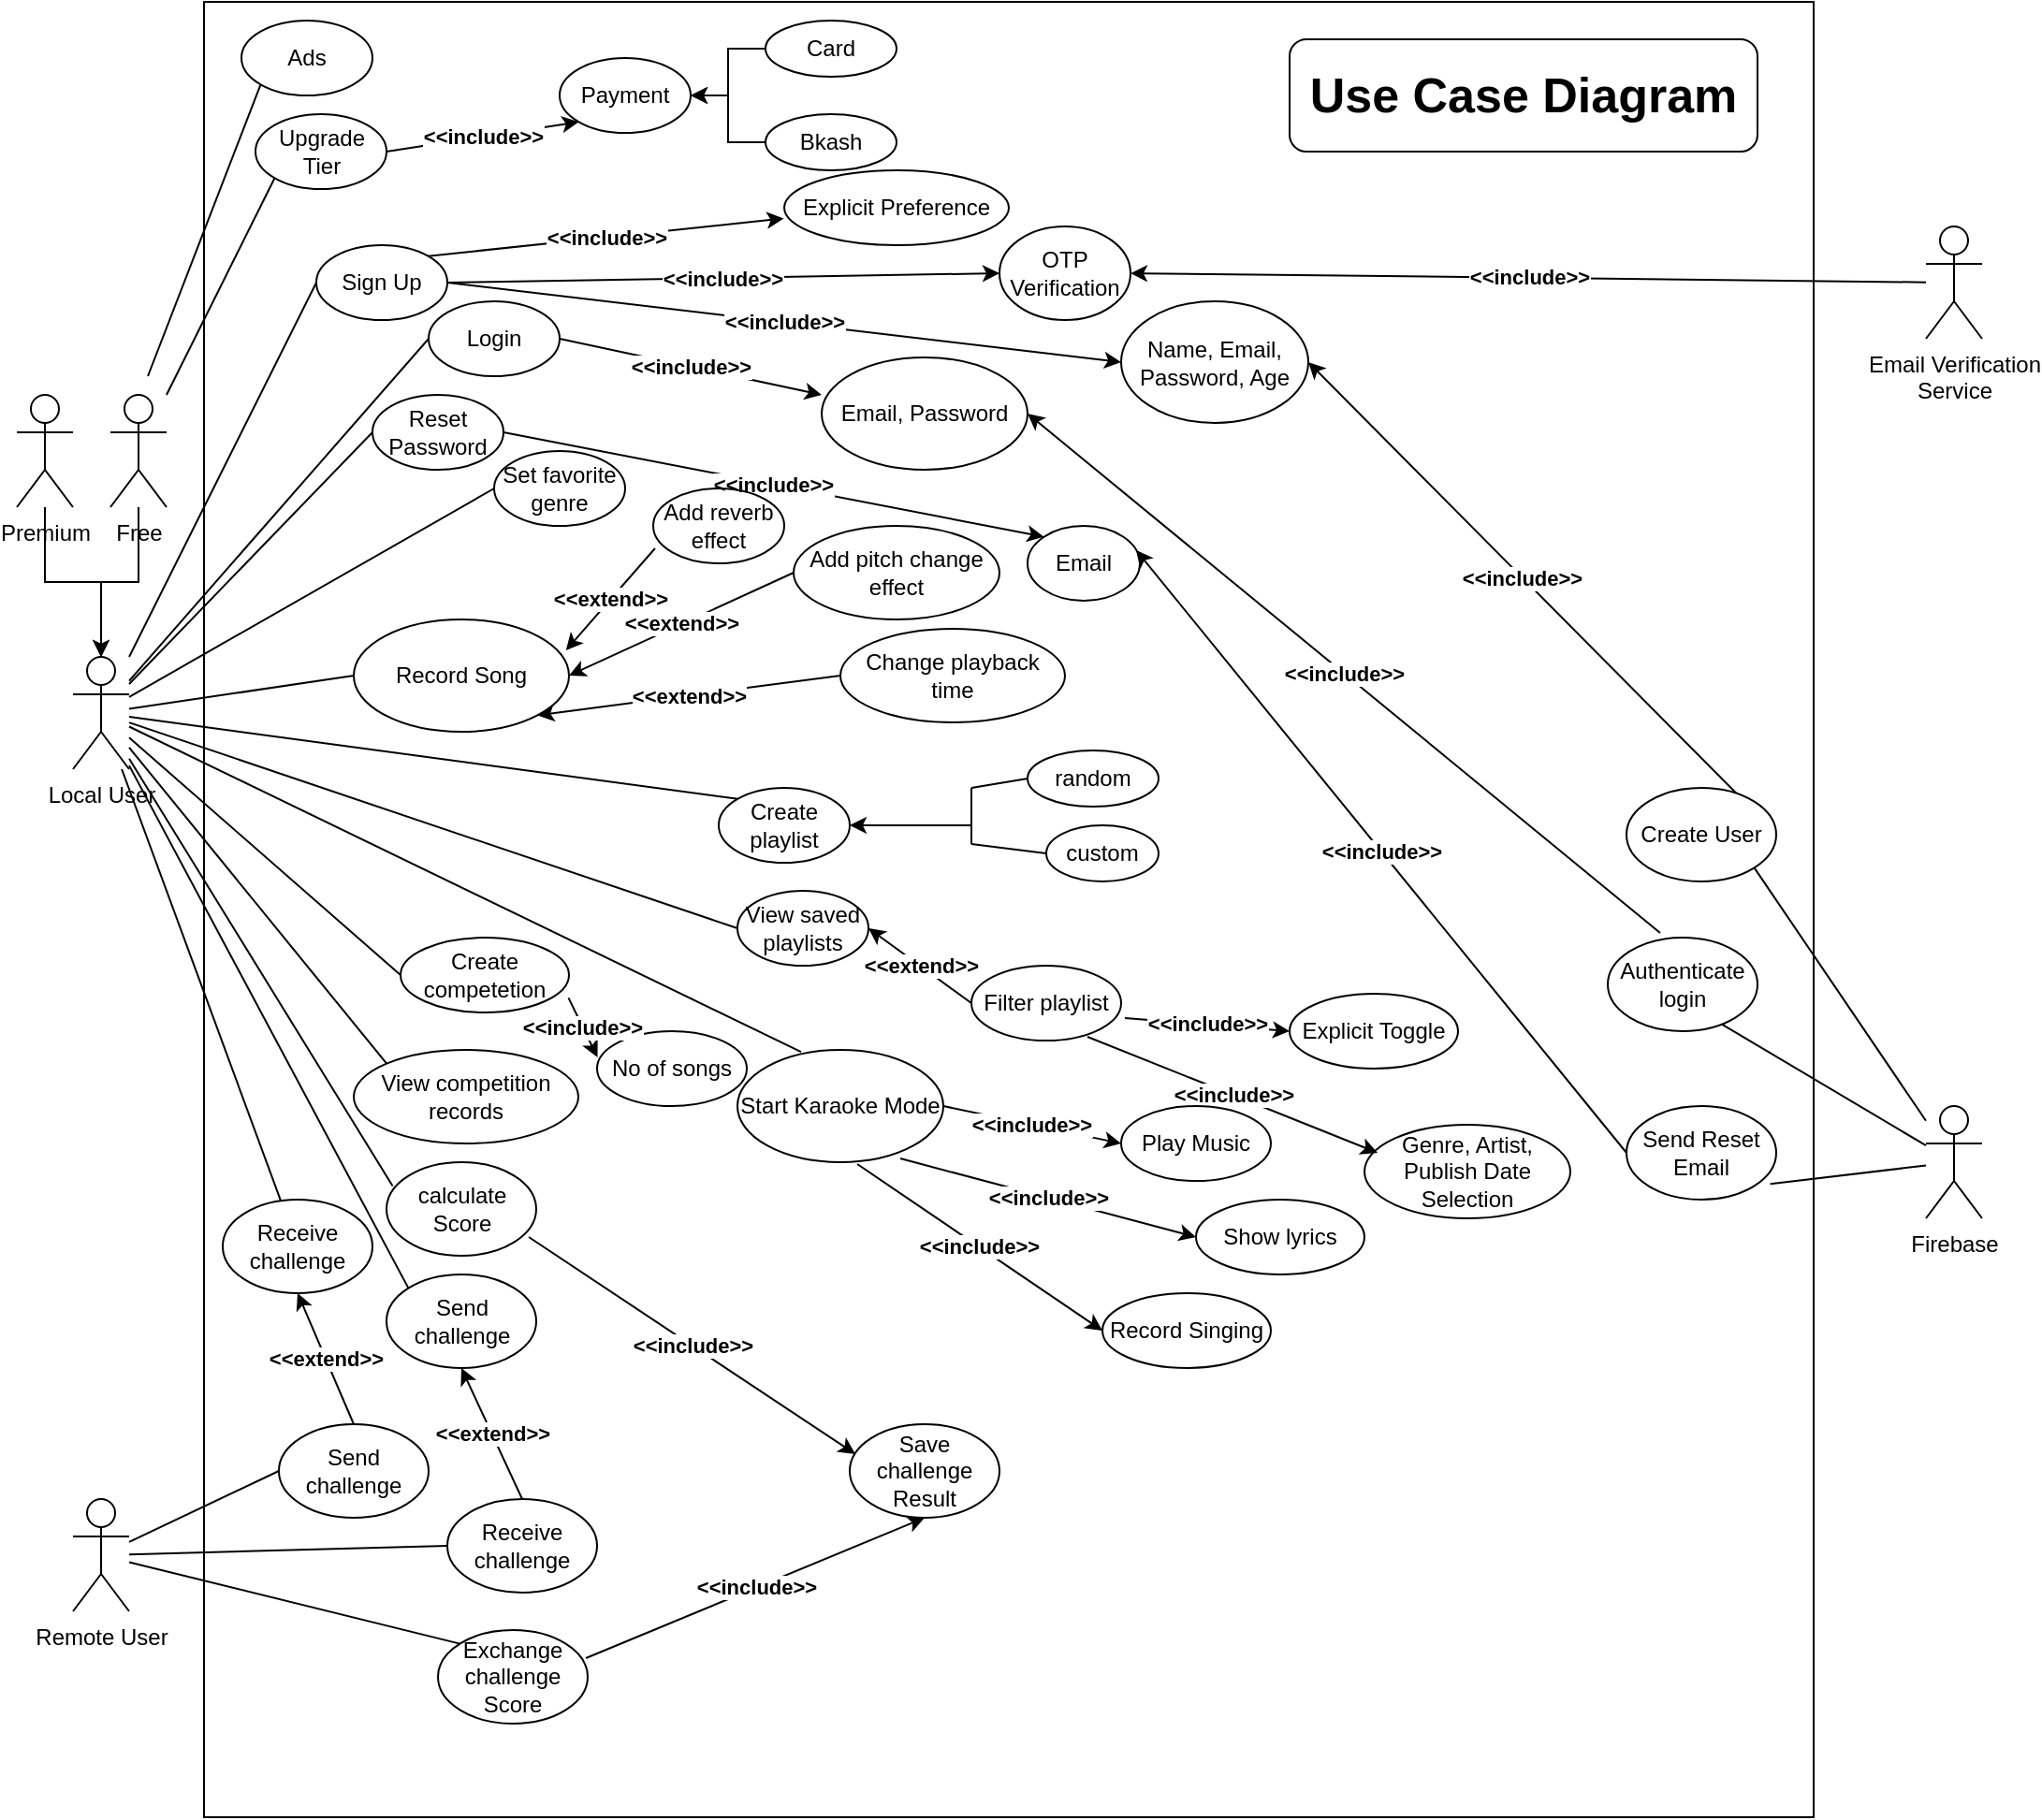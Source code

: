<mxfile version="21.0.8" type="github">
  <diagram id="2ZfzH0S7zcMxqfZ5n5ro" name="Page-1">
    <mxGraphModel dx="2017" dy="1116" grid="1" gridSize="10" guides="1" tooltips="1" connect="1" arrows="1" fold="1" page="1" pageScale="1" pageWidth="1100" pageHeight="1100" math="0" shadow="0">
      <root>
        <mxCell id="0" />
        <mxCell id="1" parent="0" />
        <mxCell id="YbTaxgyRkn1RMPvg63sF-40" value="" style="rounded=0;whiteSpace=wrap;html=1;fillColor=none;" parent="1" vertex="1">
          <mxGeometry x="110" y="40" width="860" height="970" as="geometry" />
        </mxCell>
        <mxCell id="YbTaxgyRkn1RMPvg63sF-171" value="" style="edgeStyle=orthogonalEdgeStyle;rounded=0;orthogonalLoop=1;jettySize=auto;html=1;fontSize=20;endArrow=classic;endFill=1;" parent="1" source="YbTaxgyRkn1RMPvg63sF-170" target="YbTaxgyRkn1RMPvg63sF-2" edge="1">
          <mxGeometry relative="1" as="geometry" />
        </mxCell>
        <mxCell id="YbTaxgyRkn1RMPvg63sF-174" value="" style="edgeStyle=orthogonalEdgeStyle;rounded=0;orthogonalLoop=1;jettySize=auto;html=1;fontSize=20;endArrow=classic;endFill=1;" parent="1" source="YbTaxgyRkn1RMPvg63sF-173" target="YbTaxgyRkn1RMPvg63sF-2" edge="1">
          <mxGeometry relative="1" as="geometry" />
        </mxCell>
        <mxCell id="YbTaxgyRkn1RMPvg63sF-2" value="Local User" style="shape=umlActor;verticalLabelPosition=bottom;verticalAlign=top;html=1;outlineConnect=0;fillColor=none;" parent="1" vertex="1">
          <mxGeometry x="40" y="390" width="30" height="60" as="geometry" />
        </mxCell>
        <mxCell id="YbTaxgyRkn1RMPvg63sF-6" value="Reset Password" style="ellipse;whiteSpace=wrap;html=1;fillColor=none;" parent="1" vertex="1">
          <mxGeometry x="200" y="250" width="70" height="40" as="geometry" />
        </mxCell>
        <mxCell id="YbTaxgyRkn1RMPvg63sF-7" value="Login" style="ellipse;whiteSpace=wrap;html=1;fillColor=none;" parent="1" vertex="1">
          <mxGeometry x="230" y="200" width="70" height="40" as="geometry" />
        </mxCell>
        <mxCell id="YbTaxgyRkn1RMPvg63sF-8" value="Sign Up" style="ellipse;whiteSpace=wrap;html=1;fillColor=none;" parent="1" vertex="1">
          <mxGeometry x="170" y="170" width="70" height="40" as="geometry" />
        </mxCell>
        <mxCell id="YbTaxgyRkn1RMPvg63sF-9" value="Name, Email, Password, Age" style="ellipse;whiteSpace=wrap;html=1;fillColor=none;" parent="1" vertex="1">
          <mxGeometry x="600" y="200" width="100" height="65" as="geometry" />
        </mxCell>
        <mxCell id="YbTaxgyRkn1RMPvg63sF-10" value="Email, Password" style="ellipse;whiteSpace=wrap;html=1;fillColor=none;" parent="1" vertex="1">
          <mxGeometry x="440" y="230" width="110" height="60" as="geometry" />
        </mxCell>
        <object label="&amp;lt;&amp;lt;include&amp;gt;&amp;gt;" id="YbTaxgyRkn1RMPvg63sF-28">
          <mxCell style="endArrow=classic;html=1;rounded=0;exitX=1;exitY=0.5;exitDx=0;exitDy=0;entryX=0;entryY=0.5;entryDx=0;entryDy=0;fontStyle=1" parent="1" source="YbTaxgyRkn1RMPvg63sF-8" target="YbTaxgyRkn1RMPvg63sF-9" edge="1">
            <mxGeometry width="50" height="50" relative="1" as="geometry">
              <mxPoint x="340" y="340" as="sourcePoint" />
              <mxPoint x="390" y="290" as="targetPoint" />
            </mxGeometry>
          </mxCell>
        </object>
        <mxCell id="YbTaxgyRkn1RMPvg63sF-37" value="&amp;lt;&amp;lt;include&amp;gt;&amp;gt;" style="endArrow=classic;html=1;rounded=0;exitX=1;exitY=0.5;exitDx=0;exitDy=0;fontStyle=1;entryX=0;entryY=0.333;entryDx=0;entryDy=0;entryPerimeter=0;" parent="1" source="YbTaxgyRkn1RMPvg63sF-7" target="YbTaxgyRkn1RMPvg63sF-10" edge="1">
          <mxGeometry width="50" height="50" relative="1" as="geometry">
            <mxPoint x="260" y="280" as="sourcePoint" />
            <mxPoint x="430" y="330" as="targetPoint" />
          </mxGeometry>
        </mxCell>
        <mxCell id="YbTaxgyRkn1RMPvg63sF-38" value="&amp;lt;&amp;lt;include&amp;gt;&amp;gt;" style="endArrow=classic;html=1;rounded=0;exitX=1;exitY=0.5;exitDx=0;exitDy=0;entryX=0;entryY=0;entryDx=0;entryDy=0;fontStyle=1" parent="1" source="YbTaxgyRkn1RMPvg63sF-6" target="YbTaxgyRkn1RMPvg63sF-58" edge="1">
          <mxGeometry width="50" height="50" relative="1" as="geometry">
            <mxPoint x="270" y="290" as="sourcePoint" />
            <mxPoint x="470" y="364" as="targetPoint" />
          </mxGeometry>
        </mxCell>
        <mxCell id="YbTaxgyRkn1RMPvg63sF-41" value="Explicit Preference" style="ellipse;whiteSpace=wrap;html=1;fillColor=none;" parent="1" vertex="1">
          <mxGeometry x="420" y="130" width="120" height="40" as="geometry" />
        </mxCell>
        <object label="&amp;lt;&amp;lt;include&amp;gt;&amp;gt;" id="YbTaxgyRkn1RMPvg63sF-42">
          <mxCell style="endArrow=classic;html=1;rounded=0;exitX=1;exitY=0;exitDx=0;exitDy=0;entryX=-0.002;entryY=0.644;entryDx=0;entryDy=0;fontStyle=1;entryPerimeter=0;" parent="1" source="YbTaxgyRkn1RMPvg63sF-8" target="YbTaxgyRkn1RMPvg63sF-41" edge="1">
            <mxGeometry width="50" height="50" relative="1" as="geometry">
              <mxPoint x="260.0" y="280.0" as="sourcePoint" />
              <mxPoint x="470.0" y="280.0" as="targetPoint" />
            </mxGeometry>
          </mxCell>
        </object>
        <mxCell id="YbTaxgyRkn1RMPvg63sF-43" value="Set favorite genre" style="ellipse;whiteSpace=wrap;html=1;fillColor=none;" parent="1" vertex="1">
          <mxGeometry x="265" y="280" width="70" height="40" as="geometry" />
        </mxCell>
        <mxCell id="YbTaxgyRkn1RMPvg63sF-46" value="" style="endArrow=none;html=1;rounded=0;entryX=0;entryY=0.5;entryDx=0;entryDy=0;" parent="1" source="YbTaxgyRkn1RMPvg63sF-2" target="YbTaxgyRkn1RMPvg63sF-43" edge="1">
          <mxGeometry width="50" height="50" relative="1" as="geometry">
            <mxPoint x="380" y="660" as="sourcePoint" />
            <mxPoint x="430" y="610" as="targetPoint" />
          </mxGeometry>
        </mxCell>
        <mxCell id="YbTaxgyRkn1RMPvg63sF-47" value="" style="endArrow=none;html=1;rounded=0;entryX=0;entryY=0.5;entryDx=0;entryDy=0;" parent="1" source="YbTaxgyRkn1RMPvg63sF-2" target="YbTaxgyRkn1RMPvg63sF-6" edge="1">
          <mxGeometry width="50" height="50" relative="1" as="geometry">
            <mxPoint x="110" y="348.947" as="sourcePoint" />
            <mxPoint x="190.0" y="450.0" as="targetPoint" />
          </mxGeometry>
        </mxCell>
        <mxCell id="YbTaxgyRkn1RMPvg63sF-48" value="" style="endArrow=none;html=1;rounded=0;entryX=0;entryY=0.5;entryDx=0;entryDy=0;" parent="1" source="YbTaxgyRkn1RMPvg63sF-2" target="YbTaxgyRkn1RMPvg63sF-8" edge="1">
          <mxGeometry width="50" height="50" relative="1" as="geometry">
            <mxPoint x="120" y="358.947" as="sourcePoint" />
            <mxPoint x="200.0" y="460.0" as="targetPoint" />
          </mxGeometry>
        </mxCell>
        <mxCell id="YbTaxgyRkn1RMPvg63sF-49" value="" style="endArrow=none;html=1;rounded=0;entryX=0;entryY=0.5;entryDx=0;entryDy=0;" parent="1" source="YbTaxgyRkn1RMPvg63sF-2" target="YbTaxgyRkn1RMPvg63sF-7" edge="1">
          <mxGeometry width="50" height="50" relative="1" as="geometry">
            <mxPoint x="130" y="368.947" as="sourcePoint" />
            <mxPoint x="210.0" y="470.0" as="targetPoint" />
          </mxGeometry>
        </mxCell>
        <mxCell id="YbTaxgyRkn1RMPvg63sF-50" value="View saved playlists" style="ellipse;whiteSpace=wrap;html=1;fillColor=none;" parent="1" vertex="1">
          <mxGeometry x="395" y="515" width="70" height="40" as="geometry" />
        </mxCell>
        <mxCell id="YbTaxgyRkn1RMPvg63sF-51" value="View competition records" style="ellipse;whiteSpace=wrap;html=1;fillColor=none;" parent="1" vertex="1">
          <mxGeometry x="190" y="600" width="120" height="50" as="geometry" />
        </mxCell>
        <mxCell id="YbTaxgyRkn1RMPvg63sF-52" value="" style="endArrow=none;html=1;rounded=0;entryX=0;entryY=0.5;entryDx=0;entryDy=0;" parent="1" source="YbTaxgyRkn1RMPvg63sF-2" target="YbTaxgyRkn1RMPvg63sF-50" edge="1">
          <mxGeometry width="50" height="50" relative="1" as="geometry">
            <mxPoint x="110" y="337.5" as="sourcePoint" />
            <mxPoint x="255" y="410.0" as="targetPoint" />
          </mxGeometry>
        </mxCell>
        <mxCell id="YbTaxgyRkn1RMPvg63sF-53" value="" style="endArrow=none;html=1;rounded=0;entryX=0;entryY=0;entryDx=0;entryDy=0;" parent="1" source="YbTaxgyRkn1RMPvg63sF-2" target="YbTaxgyRkn1RMPvg63sF-51" edge="1">
          <mxGeometry width="50" height="50" relative="1" as="geometry">
            <mxPoint x="120" y="347.5" as="sourcePoint" />
            <mxPoint x="265" y="420.0" as="targetPoint" />
          </mxGeometry>
        </mxCell>
        <mxCell id="YbTaxgyRkn1RMPvg63sF-54" value="Create playlist" style="ellipse;whiteSpace=wrap;html=1;fillColor=none;" parent="1" vertex="1">
          <mxGeometry x="385" y="460" width="70" height="40" as="geometry" />
        </mxCell>
        <mxCell id="YbTaxgyRkn1RMPvg63sF-55" value="" style="endArrow=none;html=1;rounded=0;entryX=0;entryY=0;entryDx=0;entryDy=0;" parent="1" source="YbTaxgyRkn1RMPvg63sF-2" target="YbTaxgyRkn1RMPvg63sF-54" edge="1">
          <mxGeometry width="50" height="50" relative="1" as="geometry">
            <mxPoint x="380" y="660" as="sourcePoint" />
            <mxPoint x="430" y="610" as="targetPoint" />
          </mxGeometry>
        </mxCell>
        <mxCell id="YbTaxgyRkn1RMPvg63sF-56" value="Create competetion" style="ellipse;whiteSpace=wrap;html=1;fillColor=none;" parent="1" vertex="1">
          <mxGeometry x="215" y="540" width="90" height="40" as="geometry" />
        </mxCell>
        <mxCell id="YbTaxgyRkn1RMPvg63sF-57" value="" style="endArrow=none;html=1;rounded=0;entryX=0;entryY=0.5;entryDx=0;entryDy=0;" parent="1" source="YbTaxgyRkn1RMPvg63sF-2" target="YbTaxgyRkn1RMPvg63sF-56" edge="1">
          <mxGeometry width="50" height="50" relative="1" as="geometry">
            <mxPoint x="109.082" y="360.0" as="sourcePoint" />
            <mxPoint x="210.0" y="575.0" as="targetPoint" />
          </mxGeometry>
        </mxCell>
        <mxCell id="YbTaxgyRkn1RMPvg63sF-58" value="Email" style="ellipse;whiteSpace=wrap;html=1;fillColor=none;" parent="1" vertex="1">
          <mxGeometry x="550" y="320" width="60" height="40" as="geometry" />
        </mxCell>
        <mxCell id="YbTaxgyRkn1RMPvg63sF-59" value="OTP Verification" style="ellipse;whiteSpace=wrap;html=1;fillColor=none;" parent="1" vertex="1">
          <mxGeometry x="535" y="160" width="70" height="50" as="geometry" />
        </mxCell>
        <object label="&amp;lt;&amp;lt;include&amp;gt;&amp;gt;" id="YbTaxgyRkn1RMPvg63sF-60">
          <mxCell style="endArrow=classic;html=1;rounded=0;exitX=1;exitY=0.5;exitDx=0;exitDy=0;entryX=0;entryY=0.5;entryDx=0;entryDy=0;fontStyle=1" parent="1" source="YbTaxgyRkn1RMPvg63sF-8" target="YbTaxgyRkn1RMPvg63sF-59" edge="1">
            <mxGeometry width="50" height="50" relative="1" as="geometry">
              <mxPoint x="210" y="250.0" as="sourcePoint" />
              <mxPoint x="360.0" y="297.5" as="targetPoint" />
            </mxGeometry>
          </mxCell>
        </object>
        <mxCell id="YbTaxgyRkn1RMPvg63sF-62" value="Email Verification&lt;br&gt;Service" style="shape=umlActor;verticalLabelPosition=bottom;verticalAlign=top;html=1;outlineConnect=0;fillColor=none;" parent="1" vertex="1">
          <mxGeometry x="1030" y="160" width="30" height="60" as="geometry" />
        </mxCell>
        <object label="&amp;lt;&amp;lt;include&amp;gt;&amp;gt;" id="YbTaxgyRkn1RMPvg63sF-65">
          <mxCell style="endArrow=classic;html=1;rounded=0;entryX=1;entryY=0.5;entryDx=0;entryDy=0;fontStyle=1" parent="1" source="YbTaxgyRkn1RMPvg63sF-62" target="YbTaxgyRkn1RMPvg63sF-59" edge="1">
            <mxGeometry width="50" height="50" relative="1" as="geometry">
              <mxPoint x="510" y="135.0" as="sourcePoint" />
              <mxPoint x="660.0" y="182.5" as="targetPoint" />
            </mxGeometry>
          </mxCell>
        </object>
        <mxCell id="YbTaxgyRkn1RMPvg63sF-70" value="Remote User" style="shape=umlActor;verticalLabelPosition=bottom;verticalAlign=top;html=1;outlineConnect=0;fillColor=none;" parent="1" vertex="1">
          <mxGeometry x="40" y="840" width="30" height="60" as="geometry" />
        </mxCell>
        <mxCell id="YbTaxgyRkn1RMPvg63sF-71" value="random" style="ellipse;whiteSpace=wrap;html=1;fillColor=none;" parent="1" vertex="1">
          <mxGeometry x="550" y="440" width="70" height="30" as="geometry" />
        </mxCell>
        <mxCell id="YbTaxgyRkn1RMPvg63sF-73" value="No of songs" style="ellipse;whiteSpace=wrap;html=1;fillColor=none;" parent="1" vertex="1">
          <mxGeometry x="320" y="590" width="80" height="40" as="geometry" />
        </mxCell>
        <mxCell id="YbTaxgyRkn1RMPvg63sF-74" value="&amp;lt;&amp;lt;include&amp;gt;&amp;gt;" style="endArrow=classic;html=1;rounded=0;exitX=0.997;exitY=0.804;exitDx=0;exitDy=0;entryX=0.003;entryY=0.35;entryDx=0;entryDy=0;fontStyle=1;exitPerimeter=0;entryPerimeter=0;" parent="1" source="YbTaxgyRkn1RMPvg63sF-56" target="YbTaxgyRkn1RMPvg63sF-73" edge="1">
          <mxGeometry width="50" height="50" relative="1" as="geometry">
            <mxPoint x="274.711" y="540.002" as="sourcePoint" />
            <mxPoint x="375.28" y="565.68" as="targetPoint" />
          </mxGeometry>
        </mxCell>
        <mxCell id="YbTaxgyRkn1RMPvg63sF-75" value="Filter playlist" style="ellipse;whiteSpace=wrap;html=1;fillColor=none;" parent="1" vertex="1">
          <mxGeometry x="520" y="555" width="80" height="40" as="geometry" />
        </mxCell>
        <mxCell id="YbTaxgyRkn1RMPvg63sF-76" value="&amp;lt;&amp;lt;extend&amp;gt;&amp;gt;" style="endArrow=classic;html=1;rounded=0;exitX=0;exitY=0.5;exitDx=0;exitDy=0;entryX=1;entryY=0.5;entryDx=0;entryDy=0;fontStyle=1" parent="1" source="YbTaxgyRkn1RMPvg63sF-75" target="YbTaxgyRkn1RMPvg63sF-50" edge="1">
          <mxGeometry width="50" height="50" relative="1" as="geometry">
            <mxPoint x="390.001" y="444.322" as="sourcePoint" />
            <mxPoint x="490.57" y="470.0" as="targetPoint" />
          </mxGeometry>
        </mxCell>
        <mxCell id="YbTaxgyRkn1RMPvg63sF-77" value="Send challenge" style="ellipse;whiteSpace=wrap;html=1;fillColor=none;" parent="1" vertex="1">
          <mxGeometry x="150" y="800" width="80" height="50" as="geometry" />
        </mxCell>
        <mxCell id="YbTaxgyRkn1RMPvg63sF-78" value="Receive challenge" style="ellipse;whiteSpace=wrap;html=1;fillColor=none;" parent="1" vertex="1">
          <mxGeometry x="240" y="840" width="80" height="50" as="geometry" />
        </mxCell>
        <mxCell id="YbTaxgyRkn1RMPvg63sF-79" value="Receive challenge" style="ellipse;whiteSpace=wrap;html=1;fillColor=none;" parent="1" vertex="1">
          <mxGeometry x="120" y="680" width="80" height="50" as="geometry" />
        </mxCell>
        <mxCell id="YbTaxgyRkn1RMPvg63sF-80" value="Send challenge" style="ellipse;whiteSpace=wrap;html=1;fillColor=none;" parent="1" vertex="1">
          <mxGeometry x="207.5" y="720" width="80" height="50" as="geometry" />
        </mxCell>
        <mxCell id="YbTaxgyRkn1RMPvg63sF-82" value="" style="endArrow=none;html=1;rounded=0;entryX=0;entryY=0;entryDx=0;entryDy=0;" parent="1" source="YbTaxgyRkn1RMPvg63sF-2" target="YbTaxgyRkn1RMPvg63sF-80" edge="1">
          <mxGeometry width="50" height="50" relative="1" as="geometry">
            <mxPoint x="40" y="429.997" as="sourcePoint" />
            <mxPoint x="205" y="640.83" as="targetPoint" />
          </mxGeometry>
        </mxCell>
        <mxCell id="YbTaxgyRkn1RMPvg63sF-83" value="" style="endArrow=none;html=1;rounded=0;" parent="1" source="YbTaxgyRkn1RMPvg63sF-2" target="YbTaxgyRkn1RMPvg63sF-79" edge="1">
          <mxGeometry width="50" height="50" relative="1" as="geometry">
            <mxPoint x="90" y="399.167" as="sourcePoint" />
            <mxPoint x="255" y="610" as="targetPoint" />
          </mxGeometry>
        </mxCell>
        <mxCell id="YbTaxgyRkn1RMPvg63sF-84" value="" style="endArrow=none;html=1;rounded=0;entryX=0;entryY=0.5;entryDx=0;entryDy=0;" parent="1" source="YbTaxgyRkn1RMPvg63sF-70" target="YbTaxgyRkn1RMPvg63sF-78" edge="1">
          <mxGeometry width="50" height="50" relative="1" as="geometry">
            <mxPoint x="100" y="289.167" as="sourcePoint" />
            <mxPoint x="265" y="500" as="targetPoint" />
          </mxGeometry>
        </mxCell>
        <mxCell id="YbTaxgyRkn1RMPvg63sF-85" value="" style="endArrow=none;html=1;rounded=0;entryX=0;entryY=0.5;entryDx=0;entryDy=0;" parent="1" source="YbTaxgyRkn1RMPvg63sF-70" target="YbTaxgyRkn1RMPvg63sF-77" edge="1">
          <mxGeometry width="50" height="50" relative="1" as="geometry">
            <mxPoint x="80" y="669.318" as="sourcePoint" />
            <mxPoint x="175" y="665" as="targetPoint" />
          </mxGeometry>
        </mxCell>
        <mxCell id="YbTaxgyRkn1RMPvg63sF-88" value="Firebase" style="shape=umlActor;verticalLabelPosition=bottom;verticalAlign=top;html=1;outlineConnect=0;fillColor=none;" parent="1" vertex="1">
          <mxGeometry x="1030" y="630" width="30" height="60" as="geometry" />
        </mxCell>
        <mxCell id="YbTaxgyRkn1RMPvg63sF-91" value="calculate Score" style="ellipse;whiteSpace=wrap;html=1;fillColor=none;" parent="1" vertex="1">
          <mxGeometry x="207.5" y="660" width="80" height="50" as="geometry" />
        </mxCell>
        <mxCell id="YbTaxgyRkn1RMPvg63sF-93" value="" style="endArrow=none;html=1;rounded=0;exitX=0.041;exitY=0.255;exitDx=0;exitDy=0;exitPerimeter=0;" parent="1" source="YbTaxgyRkn1RMPvg63sF-91" target="YbTaxgyRkn1RMPvg63sF-2" edge="1">
          <mxGeometry width="50" height="50" relative="1" as="geometry">
            <mxPoint x="390" y="710" as="sourcePoint" />
            <mxPoint x="440" y="660" as="targetPoint" />
          </mxGeometry>
        </mxCell>
        <mxCell id="YbTaxgyRkn1RMPvg63sF-94" value="Exchange challenge Score" style="ellipse;whiteSpace=wrap;html=1;fillColor=none;" parent="1" vertex="1">
          <mxGeometry x="235" y="910" width="80" height="50" as="geometry" />
        </mxCell>
        <mxCell id="YbTaxgyRkn1RMPvg63sF-95" value="" style="endArrow=none;html=1;rounded=0;entryX=0;entryY=0;entryDx=0;entryDy=0;" parent="1" source="YbTaxgyRkn1RMPvg63sF-70" target="YbTaxgyRkn1RMPvg63sF-94" edge="1">
          <mxGeometry width="50" height="50" relative="1" as="geometry">
            <mxPoint x="80" y="679.667" as="sourcePoint" />
            <mxPoint x="290.0" y="815" as="targetPoint" />
          </mxGeometry>
        </mxCell>
        <mxCell id="YbTaxgyRkn1RMPvg63sF-96" value="Authenticate login" style="ellipse;whiteSpace=wrap;html=1;fillColor=none;" parent="1" vertex="1">
          <mxGeometry x="860" y="540" width="80" height="50" as="geometry" />
        </mxCell>
        <mxCell id="YbTaxgyRkn1RMPvg63sF-97" value="&amp;lt;&amp;lt;include&amp;gt;&amp;gt;" style="endArrow=classic;html=1;rounded=0;entryX=1;entryY=0.5;entryDx=0;entryDy=0;exitX=0.35;exitY=-0.051;exitDx=0;exitDy=0;exitPerimeter=0;fontStyle=1;endFill=1;" parent="1" source="YbTaxgyRkn1RMPvg63sF-96" target="YbTaxgyRkn1RMPvg63sF-10" edge="1">
          <mxGeometry width="50" height="50" relative="1" as="geometry">
            <mxPoint x="390" y="710" as="sourcePoint" />
            <mxPoint x="440" y="660" as="targetPoint" />
          </mxGeometry>
        </mxCell>
        <mxCell id="YbTaxgyRkn1RMPvg63sF-98" value="" style="endArrow=none;html=1;rounded=0;entryX=0.762;entryY=0.926;entryDx=0;entryDy=0;entryPerimeter=0;" parent="1" source="YbTaxgyRkn1RMPvg63sF-88" target="YbTaxgyRkn1RMPvg63sF-96" edge="1">
          <mxGeometry width="50" height="50" relative="1" as="geometry">
            <mxPoint x="390" y="590" as="sourcePoint" />
            <mxPoint x="440" y="540" as="targetPoint" />
          </mxGeometry>
        </mxCell>
        <mxCell id="YbTaxgyRkn1RMPvg63sF-99" value="Create User" style="ellipse;whiteSpace=wrap;html=1;fillColor=none;" parent="1" vertex="1">
          <mxGeometry x="870" y="460" width="80" height="50" as="geometry" />
        </mxCell>
        <mxCell id="YbTaxgyRkn1RMPvg63sF-100" value="" style="endArrow=none;html=1;rounded=0;entryX=1;entryY=1;entryDx=0;entryDy=0;" parent="1" source="YbTaxgyRkn1RMPvg63sF-88" target="YbTaxgyRkn1RMPvg63sF-99" edge="1">
          <mxGeometry width="50" height="50" relative="1" as="geometry">
            <mxPoint x="390" y="590" as="sourcePoint" />
            <mxPoint x="440" y="540" as="targetPoint" />
          </mxGeometry>
        </mxCell>
        <mxCell id="YbTaxgyRkn1RMPvg63sF-101" value="&amp;lt;&amp;lt;include&amp;gt;&amp;gt;" style="endArrow=classic;html=1;rounded=0;exitX=0.732;exitY=0.055;exitDx=0;exitDy=0;entryX=1;entryY=0.5;entryDx=0;entryDy=0;exitPerimeter=0;fontStyle=1" parent="1" source="YbTaxgyRkn1RMPvg63sF-99" target="YbTaxgyRkn1RMPvg63sF-9" edge="1">
          <mxGeometry width="50" height="50" relative="1" as="geometry">
            <mxPoint x="390" y="710" as="sourcePoint" />
            <mxPoint x="440" y="660" as="targetPoint" />
          </mxGeometry>
        </mxCell>
        <mxCell id="YbTaxgyRkn1RMPvg63sF-102" value="Send Reset Email" style="ellipse;whiteSpace=wrap;html=1;fillColor=none;" parent="1" vertex="1">
          <mxGeometry x="870" y="630" width="80" height="50" as="geometry" />
        </mxCell>
        <mxCell id="YbTaxgyRkn1RMPvg63sF-103" value="" style="endArrow=none;html=1;rounded=0;entryX=0.96;entryY=0.832;entryDx=0;entryDy=0;entryPerimeter=0;" parent="1" source="YbTaxgyRkn1RMPvg63sF-88" target="YbTaxgyRkn1RMPvg63sF-102" edge="1">
          <mxGeometry width="50" height="50" relative="1" as="geometry">
            <mxPoint x="390" y="590" as="sourcePoint" />
            <mxPoint x="440" y="540" as="targetPoint" />
          </mxGeometry>
        </mxCell>
        <mxCell id="YbTaxgyRkn1RMPvg63sF-104" value="&amp;lt;&amp;lt;include&amp;gt;&amp;gt;" style="endArrow=classic;html=1;rounded=0;entryX=0.967;entryY=0.325;entryDx=0;entryDy=0;exitX=0;exitY=0.5;exitDx=0;exitDy=0;fontStyle=1;endFill=1;entryPerimeter=0;" parent="1" source="YbTaxgyRkn1RMPvg63sF-102" target="YbTaxgyRkn1RMPvg63sF-58" edge="1">
          <mxGeometry width="50" height="50" relative="1" as="geometry">
            <mxPoint x="898" y="547.45" as="sourcePoint" />
            <mxPoint x="520" y="370" as="targetPoint" />
          </mxGeometry>
        </mxCell>
        <mxCell id="YbTaxgyRkn1RMPvg63sF-106" value="Save challenge Result" style="ellipse;whiteSpace=wrap;html=1;fillColor=none;" parent="1" vertex="1">
          <mxGeometry x="455" y="800" width="80" height="50" as="geometry" />
        </mxCell>
        <mxCell id="YbTaxgyRkn1RMPvg63sF-113" value="&amp;lt;&amp;lt;include&amp;gt;&amp;gt;" style="endArrow=classic;html=1;rounded=0;exitX=0.95;exitY=0.8;exitDx=0;exitDy=0;entryX=0.038;entryY=0.32;entryDx=0;entryDy=0;fontStyle=1;exitPerimeter=0;entryPerimeter=0;" parent="1" source="YbTaxgyRkn1RMPvg63sF-91" target="YbTaxgyRkn1RMPvg63sF-106" edge="1">
          <mxGeometry width="50" height="50" relative="1" as="geometry">
            <mxPoint x="290" y="741.16" as="sourcePoint" />
            <mxPoint x="470.66" y="880" as="targetPoint" />
          </mxGeometry>
        </mxCell>
        <mxCell id="YbTaxgyRkn1RMPvg63sF-116" value="&amp;lt;&amp;lt;include&amp;gt;&amp;gt;" style="endArrow=classic;html=1;rounded=0;exitX=0.988;exitY=0.3;exitDx=0;exitDy=0;entryX=0.5;entryY=1;entryDx=0;entryDy=0;fontStyle=1;exitPerimeter=0;" parent="1" source="YbTaxgyRkn1RMPvg63sF-94" target="YbTaxgyRkn1RMPvg63sF-106" edge="1">
          <mxGeometry width="50" height="50" relative="1" as="geometry">
            <mxPoint x="427.96" y="777" as="sourcePoint" />
            <mxPoint x="460.0" y="813" as="targetPoint" />
          </mxGeometry>
        </mxCell>
        <mxCell id="YbTaxgyRkn1RMPvg63sF-117" value="&amp;lt;&amp;lt;extend&amp;gt;&amp;gt;" style="endArrow=classic;html=1;rounded=0;exitX=0.5;exitY=0;exitDx=0;exitDy=0;entryX=0.5;entryY=1;entryDx=0;entryDy=0;fontStyle=1" parent="1" source="YbTaxgyRkn1RMPvg63sF-78" target="YbTaxgyRkn1RMPvg63sF-80" edge="1">
          <mxGeometry width="50" height="50" relative="1" as="geometry">
            <mxPoint x="490" y="780" as="sourcePoint" />
            <mxPoint x="400" y="750" as="targetPoint" />
          </mxGeometry>
        </mxCell>
        <mxCell id="YbTaxgyRkn1RMPvg63sF-118" value="&amp;lt;&amp;lt;extend&amp;gt;&amp;gt;" style="endArrow=classic;html=1;rounded=0;exitX=0.5;exitY=0;exitDx=0;exitDy=0;entryX=0.5;entryY=1;entryDx=0;entryDy=0;fontStyle=1" parent="1" source="YbTaxgyRkn1RMPvg63sF-77" target="YbTaxgyRkn1RMPvg63sF-79" edge="1">
          <mxGeometry width="50" height="50" relative="1" as="geometry">
            <mxPoint x="310" y="620" as="sourcePoint" />
            <mxPoint x="325" y="680" as="targetPoint" />
          </mxGeometry>
        </mxCell>
        <mxCell id="YbTaxgyRkn1RMPvg63sF-119" value="Genre, Artist, Publish Date Selection" style="ellipse;whiteSpace=wrap;html=1;fillColor=none;" parent="1" vertex="1">
          <mxGeometry x="730" y="640" width="110" height="50" as="geometry" />
        </mxCell>
        <mxCell id="YbTaxgyRkn1RMPvg63sF-120" value="&amp;lt;&amp;lt;include&amp;gt;&amp;gt;" style="endArrow=classic;html=1;rounded=0;entryX=0.064;entryY=0.3;entryDx=0;entryDy=0;exitX=0.775;exitY=0.95;exitDx=0;exitDy=0;fontStyle=1;endFill=1;entryPerimeter=0;exitPerimeter=0;" parent="1" source="YbTaxgyRkn1RMPvg63sF-75" target="YbTaxgyRkn1RMPvg63sF-119" edge="1">
          <mxGeometry width="50" height="50" relative="1" as="geometry">
            <mxPoint x="880" y="665" as="sourcePoint" />
            <mxPoint x="548.02" y="443" as="targetPoint" />
          </mxGeometry>
        </mxCell>
        <mxCell id="YbTaxgyRkn1RMPvg63sF-123" value="Record Song" style="ellipse;whiteSpace=wrap;html=1;fillColor=none;" parent="1" vertex="1">
          <mxGeometry x="190" y="370" width="115" height="60" as="geometry" />
        </mxCell>
        <mxCell id="YbTaxgyRkn1RMPvg63sF-124" value="" style="endArrow=none;html=1;rounded=0;entryX=0;entryY=0.5;entryDx=0;entryDy=0;" parent="1" source="YbTaxgyRkn1RMPvg63sF-2" target="YbTaxgyRkn1RMPvg63sF-123" edge="1">
          <mxGeometry width="50" height="50" relative="1" as="geometry">
            <mxPoint x="80" y="421.429" as="sourcePoint" />
            <mxPoint x="275" y="310" as="targetPoint" />
          </mxGeometry>
        </mxCell>
        <mxCell id="YbTaxgyRkn1RMPvg63sF-127" value="Add reverb effect" style="ellipse;whiteSpace=wrap;html=1;fillColor=none;" parent="1" vertex="1">
          <mxGeometry x="350" y="300" width="70" height="40" as="geometry" />
        </mxCell>
        <mxCell id="YbTaxgyRkn1RMPvg63sF-128" value="Add pitch change effect" style="ellipse;whiteSpace=wrap;html=1;fillColor=none;" parent="1" vertex="1">
          <mxGeometry x="425" y="320" width="110" height="50" as="geometry" />
        </mxCell>
        <mxCell id="YbTaxgyRkn1RMPvg63sF-129" value="Change playback time" style="ellipse;whiteSpace=wrap;html=1;fillColor=none;" parent="1" vertex="1">
          <mxGeometry x="450" y="375" width="120" height="50" as="geometry" />
        </mxCell>
        <mxCell id="YbTaxgyRkn1RMPvg63sF-131" value="&amp;lt;&amp;lt;extend&amp;gt;&amp;gt;" style="endArrow=classic;html=1;rounded=0;exitX=0.014;exitY=0.8;exitDx=0;exitDy=0;entryX=0.986;entryY=0.275;entryDx=0;entryDy=0;fontStyle=1;exitPerimeter=0;entryPerimeter=0;" parent="1" source="YbTaxgyRkn1RMPvg63sF-127" target="YbTaxgyRkn1RMPvg63sF-123" edge="1">
          <mxGeometry width="50" height="50" relative="1" as="geometry">
            <mxPoint x="410" y="410" as="sourcePoint" />
            <mxPoint x="320" y="380" as="targetPoint" />
          </mxGeometry>
        </mxCell>
        <mxCell id="YbTaxgyRkn1RMPvg63sF-132" value="&amp;lt;&amp;lt;extend&amp;gt;&amp;gt;" style="endArrow=classic;html=1;rounded=0;exitX=0;exitY=0.5;exitDx=0;exitDy=0;entryX=1;entryY=0.5;entryDx=0;entryDy=0;fontStyle=1" parent="1" source="YbTaxgyRkn1RMPvg63sF-128" target="YbTaxgyRkn1RMPvg63sF-123" edge="1">
          <mxGeometry width="50" height="50" relative="1" as="geometry">
            <mxPoint x="420" y="420" as="sourcePoint" />
            <mxPoint x="330" y="390" as="targetPoint" />
          </mxGeometry>
        </mxCell>
        <mxCell id="YbTaxgyRkn1RMPvg63sF-133" value="&amp;lt;&amp;lt;extend&amp;gt;&amp;gt;" style="endArrow=classic;html=1;rounded=0;exitX=0;exitY=0.5;exitDx=0;exitDy=0;entryX=1;entryY=1;entryDx=0;entryDy=0;fontStyle=1" parent="1" source="YbTaxgyRkn1RMPvg63sF-129" target="YbTaxgyRkn1RMPvg63sF-123" edge="1">
          <mxGeometry width="50" height="50" relative="1" as="geometry">
            <mxPoint x="430" y="430" as="sourcePoint" />
            <mxPoint x="340" y="400" as="targetPoint" />
          </mxGeometry>
        </mxCell>
        <mxCell id="YbTaxgyRkn1RMPvg63sF-134" value="Start Karaoke Mode" style="ellipse;whiteSpace=wrap;html=1;fillColor=none;" parent="1" vertex="1">
          <mxGeometry x="395" y="600" width="110" height="60" as="geometry" />
        </mxCell>
        <mxCell id="YbTaxgyRkn1RMPvg63sF-135" value="" style="endArrow=none;html=1;rounded=0;entryX=0.309;entryY=0.017;entryDx=0;entryDy=0;entryPerimeter=0;" parent="1" source="YbTaxgyRkn1RMPvg63sF-2" target="YbTaxgyRkn1RMPvg63sF-134" edge="1">
          <mxGeometry width="50" height="50" relative="1" as="geometry">
            <mxPoint x="80" y="443.125" as="sourcePoint" />
            <mxPoint x="225" y="570" as="targetPoint" />
          </mxGeometry>
        </mxCell>
        <mxCell id="YbTaxgyRkn1RMPvg63sF-137" value="Play Music" style="ellipse;whiteSpace=wrap;html=1;fillColor=none;" parent="1" vertex="1">
          <mxGeometry x="600" y="630" width="80" height="40" as="geometry" />
        </mxCell>
        <mxCell id="YbTaxgyRkn1RMPvg63sF-138" value="Show lyrics" style="ellipse;whiteSpace=wrap;html=1;fillColor=none;" parent="1" vertex="1">
          <mxGeometry x="640" y="680" width="90" height="40" as="geometry" />
        </mxCell>
        <mxCell id="YbTaxgyRkn1RMPvg63sF-139" value="&amp;lt;&amp;lt;include&amp;gt;&amp;gt;" style="endArrow=classic;html=1;rounded=0;exitX=1;exitY=0.5;exitDx=0;exitDy=0;entryX=0;entryY=0.5;entryDx=0;entryDy=0;fontStyle=1;" parent="1" source="YbTaxgyRkn1RMPvg63sF-134" target="YbTaxgyRkn1RMPvg63sF-137" edge="1">
          <mxGeometry width="50" height="50" relative="1" as="geometry">
            <mxPoint x="314.73" y="582.16" as="sourcePoint" />
            <mxPoint x="415.39" y="741" as="targetPoint" />
          </mxGeometry>
        </mxCell>
        <mxCell id="YbTaxgyRkn1RMPvg63sF-140" value="&amp;lt;&amp;lt;include&amp;gt;&amp;gt;" style="endArrow=classic;html=1;rounded=0;exitX=0.791;exitY=0.967;exitDx=0;exitDy=0;entryX=0;entryY=0.5;entryDx=0;entryDy=0;fontStyle=1;exitPerimeter=0;" parent="1" source="YbTaxgyRkn1RMPvg63sF-134" target="YbTaxgyRkn1RMPvg63sF-138" edge="1">
          <mxGeometry width="50" height="50" relative="1" as="geometry">
            <mxPoint x="324.73" y="592.16" as="sourcePoint" />
            <mxPoint x="425.39" y="751" as="targetPoint" />
          </mxGeometry>
        </mxCell>
        <mxCell id="YbTaxgyRkn1RMPvg63sF-141" value="Record Singing" style="ellipse;whiteSpace=wrap;html=1;fillColor=none;" parent="1" vertex="1">
          <mxGeometry x="590" y="730" width="90" height="40" as="geometry" />
        </mxCell>
        <mxCell id="YbTaxgyRkn1RMPvg63sF-142" value="&amp;lt;&amp;lt;include&amp;gt;&amp;gt;" style="endArrow=classic;html=1;rounded=0;exitX=0.582;exitY=1.017;exitDx=0;exitDy=0;entryX=0;entryY=0.5;entryDx=0;entryDy=0;fontStyle=1;exitPerimeter=0;" parent="1" source="YbTaxgyRkn1RMPvg63sF-134" target="YbTaxgyRkn1RMPvg63sF-141" edge="1">
          <mxGeometry width="50" height="50" relative="1" as="geometry">
            <mxPoint x="492.01" y="668.02" as="sourcePoint" />
            <mxPoint x="650" y="710" as="targetPoint" />
          </mxGeometry>
        </mxCell>
        <mxCell id="YbTaxgyRkn1RMPvg63sF-143" value="Explicit Toggle" style="ellipse;whiteSpace=wrap;html=1;fillColor=none;" parent="1" vertex="1">
          <mxGeometry x="690" y="570" width="90" height="40" as="geometry" />
        </mxCell>
        <mxCell id="YbTaxgyRkn1RMPvg63sF-144" value="&amp;lt;&amp;lt;include&amp;gt;&amp;gt;" style="endArrow=classic;html=1;rounded=0;entryX=0;entryY=0.5;entryDx=0;entryDy=0;exitX=1.025;exitY=0.7;exitDx=0;exitDy=0;fontStyle=1;endFill=1;exitPerimeter=0;" parent="1" source="YbTaxgyRkn1RMPvg63sF-75" target="YbTaxgyRkn1RMPvg63sF-143" edge="1">
          <mxGeometry width="50" height="50" relative="1" as="geometry">
            <mxPoint x="632" y="603" as="sourcePoint" />
            <mxPoint x="737.04" y="651" as="targetPoint" />
          </mxGeometry>
        </mxCell>
        <mxCell id="YbTaxgyRkn1RMPvg63sF-147" value="&lt;font style=&quot;font-size: 26px&quot;&gt;&lt;b&gt;Use Case Diagram&lt;br&gt;&lt;/b&gt;&lt;/font&gt;" style="rounded=1;whiteSpace=wrap;html=1;fillColor=none;" parent="1" vertex="1">
          <mxGeometry x="690" y="60" width="250" height="60" as="geometry" />
        </mxCell>
        <mxCell id="YbTaxgyRkn1RMPvg63sF-148" value="custom" style="ellipse;whiteSpace=wrap;html=1;fillColor=none;" parent="1" vertex="1">
          <mxGeometry x="560" y="480" width="60" height="30" as="geometry" />
        </mxCell>
        <mxCell id="YbTaxgyRkn1RMPvg63sF-150" value="" style="endArrow=none;html=1;rounded=0;fontSize=26;" parent="1" edge="1">
          <mxGeometry width="50" height="50" relative="1" as="geometry">
            <mxPoint x="520" y="490" as="sourcePoint" />
            <mxPoint x="520" y="460" as="targetPoint" />
          </mxGeometry>
        </mxCell>
        <mxCell id="YbTaxgyRkn1RMPvg63sF-151" value="" style="endArrow=none;html=1;rounded=0;fontSize=26;entryX=0;entryY=0.5;entryDx=0;entryDy=0;" parent="1" target="YbTaxgyRkn1RMPvg63sF-148" edge="1">
          <mxGeometry width="50" height="50" relative="1" as="geometry">
            <mxPoint x="520" y="490" as="sourcePoint" />
            <mxPoint x="580" y="480" as="targetPoint" />
          </mxGeometry>
        </mxCell>
        <mxCell id="YbTaxgyRkn1RMPvg63sF-152" value="" style="endArrow=none;html=1;rounded=0;fontSize=26;entryX=0;entryY=0.5;entryDx=0;entryDy=0;" parent="1" target="YbTaxgyRkn1RMPvg63sF-71" edge="1">
          <mxGeometry width="50" height="50" relative="1" as="geometry">
            <mxPoint x="520" y="460" as="sourcePoint" />
            <mxPoint x="500" y="480" as="targetPoint" />
          </mxGeometry>
        </mxCell>
        <mxCell id="YbTaxgyRkn1RMPvg63sF-153" value="" style="endArrow=classic;html=1;rounded=0;fontSize=26;entryX=1;entryY=0.5;entryDx=0;entryDy=0;" parent="1" target="YbTaxgyRkn1RMPvg63sF-54" edge="1">
          <mxGeometry width="50" height="50" relative="1" as="geometry">
            <mxPoint x="520" y="480" as="sourcePoint" />
            <mxPoint x="870" y="580" as="targetPoint" />
          </mxGeometry>
        </mxCell>
        <mxCell id="YbTaxgyRkn1RMPvg63sF-170" value="&lt;div&gt;Premium&lt;/div&gt;&lt;div&gt;&lt;br&gt;&lt;/div&gt;" style="shape=umlActor;verticalLabelPosition=bottom;verticalAlign=top;html=1;outlineConnect=0;fillColor=none;" parent="1" vertex="1">
          <mxGeometry x="10" y="250" width="30" height="60" as="geometry" />
        </mxCell>
        <mxCell id="YbTaxgyRkn1RMPvg63sF-173" value="Free" style="shape=umlActor;verticalLabelPosition=bottom;verticalAlign=top;html=1;outlineConnect=0;fillColor=none;" parent="1" vertex="1">
          <mxGeometry x="60" y="250" width="30" height="60" as="geometry" />
        </mxCell>
        <mxCell id="YbTaxgyRkn1RMPvg63sF-175" value="" style="endArrow=none;html=1;rounded=0;fontSize=20;entryX=0;entryY=1;entryDx=0;entryDy=0;" parent="1" target="YbTaxgyRkn1RMPvg63sF-176" edge="1">
          <mxGeometry width="50" height="50" relative="1" as="geometry">
            <mxPoint x="80" y="240" as="sourcePoint" />
            <mxPoint x="150" y="150" as="targetPoint" />
          </mxGeometry>
        </mxCell>
        <mxCell id="YbTaxgyRkn1RMPvg63sF-176" value="Ads" style="ellipse;whiteSpace=wrap;html=1;fillColor=none;" parent="1" vertex="1">
          <mxGeometry x="130" y="50" width="70" height="40" as="geometry" />
        </mxCell>
        <mxCell id="YbTaxgyRkn1RMPvg63sF-177" value="Upgrade Tier" style="ellipse;whiteSpace=wrap;html=1;fillColor=none;" parent="1" vertex="1">
          <mxGeometry x="137.5" y="100" width="70" height="40" as="geometry" />
        </mxCell>
        <mxCell id="YbTaxgyRkn1RMPvg63sF-178" value="" style="endArrow=none;html=1;rounded=0;fontSize=20;entryX=0;entryY=1;entryDx=0;entryDy=0;" parent="1" source="YbTaxgyRkn1RMPvg63sF-173" target="YbTaxgyRkn1RMPvg63sF-177" edge="1">
          <mxGeometry width="50" height="50" relative="1" as="geometry">
            <mxPoint x="540" y="440" as="sourcePoint" />
            <mxPoint x="590" y="390" as="targetPoint" />
          </mxGeometry>
        </mxCell>
        <mxCell id="YbTaxgyRkn1RMPvg63sF-189" value="" style="edgeStyle=orthogonalEdgeStyle;rounded=0;orthogonalLoop=1;jettySize=auto;html=1;labelBackgroundColor=default;fontSize=12;endArrow=classic;endFill=1;" parent="1" source="YbTaxgyRkn1RMPvg63sF-188" target="YbTaxgyRkn1RMPvg63sF-180" edge="1">
          <mxGeometry relative="1" as="geometry" />
        </mxCell>
        <mxCell id="YbTaxgyRkn1RMPvg63sF-191" value="" style="edgeStyle=orthogonalEdgeStyle;rounded=0;orthogonalLoop=1;jettySize=auto;html=1;labelBackgroundColor=default;fontSize=12;endArrow=classic;endFill=1;" parent="1" source="YbTaxgyRkn1RMPvg63sF-190" target="YbTaxgyRkn1RMPvg63sF-180" edge="1">
          <mxGeometry relative="1" as="geometry" />
        </mxCell>
        <mxCell id="YbTaxgyRkn1RMPvg63sF-180" value="Payment" style="ellipse;whiteSpace=wrap;html=1;fillColor=none;" parent="1" vertex="1">
          <mxGeometry x="300" y="70" width="70" height="40" as="geometry" />
        </mxCell>
        <object label="&amp;lt;&amp;lt;include&amp;gt;&amp;gt;" id="YbTaxgyRkn1RMPvg63sF-182">
          <mxCell style="endArrow=classic;html=1;rounded=0;exitX=1;exitY=0.5;exitDx=0;exitDy=0;entryX=0;entryY=1;entryDx=0;entryDy=0;fontStyle=1;" parent="1" source="YbTaxgyRkn1RMPvg63sF-177" target="YbTaxgyRkn1RMPvg63sF-180" edge="1">
            <mxGeometry width="50" height="50" relative="1" as="geometry">
              <mxPoint x="239.749" y="185.858" as="sourcePoint" />
              <mxPoint x="399.76" y="95.76" as="targetPoint" />
            </mxGeometry>
          </mxCell>
        </object>
        <mxCell id="YbTaxgyRkn1RMPvg63sF-188" value="Card" style="ellipse;whiteSpace=wrap;html=1;fillColor=none;" parent="1" vertex="1">
          <mxGeometry x="410" y="50" width="70" height="30" as="geometry" />
        </mxCell>
        <mxCell id="YbTaxgyRkn1RMPvg63sF-190" value="Bkash" style="ellipse;whiteSpace=wrap;html=1;fillColor=none;" parent="1" vertex="1">
          <mxGeometry x="410" y="100" width="70" height="30" as="geometry" />
        </mxCell>
      </root>
    </mxGraphModel>
  </diagram>
</mxfile>
